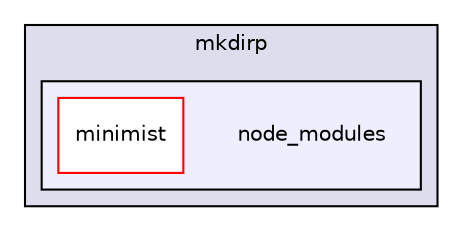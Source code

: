 digraph "gulp-src/node_modules/gulp/node_modules/vinyl-fs/node_modules/mkdirp/node_modules" {
  compound=true
  node [ fontsize="10", fontname="Helvetica"];
  edge [ labelfontsize="10", labelfontname="Helvetica"];
  subgraph clusterdir_558c8ec8da9a71f4cb8376cfedc55265 {
    graph [ bgcolor="#ddddee", pencolor="black", label="mkdirp" fontname="Helvetica", fontsize="10", URL="dir_558c8ec8da9a71f4cb8376cfedc55265.html"]
  subgraph clusterdir_315c1cc0c8df5df42046e33f4d47a50e {
    graph [ bgcolor="#eeeeff", pencolor="black", label="" URL="dir_315c1cc0c8df5df42046e33f4d47a50e.html"];
    dir_315c1cc0c8df5df42046e33f4d47a50e [shape=plaintext label="node_modules"];
    dir_fc63ea355acbb25b8dbaa2a01a5a2641 [shape=box label="minimist" color="red" fillcolor="white" style="filled" URL="dir_fc63ea355acbb25b8dbaa2a01a5a2641.html"];
  }
  }
}
